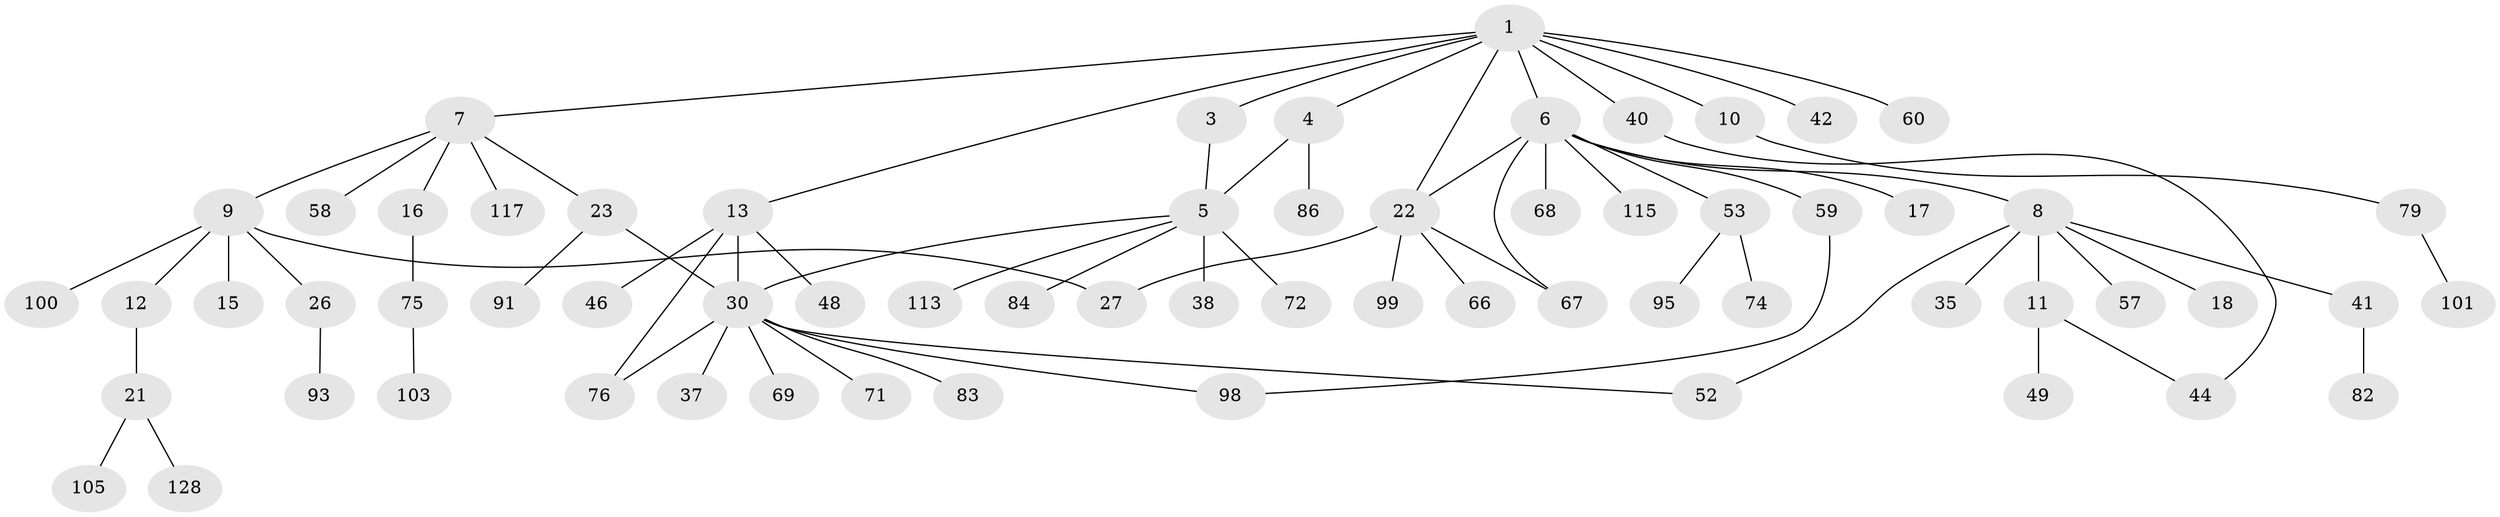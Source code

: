 // original degree distribution, {6: 0.04580152671755725, 2: 0.3435114503816794, 4: 0.04580152671755725, 7: 0.015267175572519083, 3: 0.12213740458015267, 1: 0.40458015267175573, 5: 0.022900763358778626}
// Generated by graph-tools (version 1.1) at 2025/17/03/04/25 18:17:02]
// undirected, 65 vertices, 74 edges
graph export_dot {
graph [start="1"]
  node [color=gray90,style=filled];
  1 [super="+2"];
  3 [super="+31"];
  4 [super="+25+77"];
  5 [super="+87+56+54+29"];
  6 [super="+14+50+39+34"];
  7;
  8;
  9 [super="+107+19"];
  10 [super="+36+28"];
  11 [super="+43+104+65"];
  12;
  13 [super="+24"];
  15;
  16;
  17 [super="+62"];
  18;
  21;
  22 [super="+55"];
  23 [super="+90"];
  26 [super="+61"];
  27 [super="+89"];
  30 [super="+120+51"];
  35;
  37 [super="+123"];
  38;
  40;
  41 [super="+64"];
  42;
  44 [super="+70"];
  46;
  48;
  49 [super="+130"];
  52 [super="+85"];
  53 [super="+63+106"];
  57 [super="+126+88"];
  58 [super="+122"];
  59 [super="+80"];
  60;
  66;
  67 [super="+124"];
  68 [super="+96"];
  69 [super="+114"];
  71;
  72;
  74;
  75 [super="+78"];
  76;
  79;
  82;
  83;
  84 [super="+102"];
  86 [super="+97"];
  91;
  93 [super="+94"];
  95;
  98 [super="+112"];
  99;
  100;
  101;
  103 [super="+108"];
  105;
  113;
  115;
  117;
  128;
  1 -- 6;
  1 -- 10;
  1 -- 22;
  1 -- 40;
  1 -- 42;
  1 -- 3;
  1 -- 4;
  1 -- 7;
  1 -- 60;
  1 -- 13;
  3 -- 5;
  4 -- 5;
  4 -- 86;
  5 -- 30;
  5 -- 38;
  5 -- 113;
  5 -- 84;
  5 -- 72;
  6 -- 8;
  6 -- 17;
  6 -- 115;
  6 -- 22;
  6 -- 68;
  6 -- 53;
  6 -- 59;
  6 -- 67;
  7 -- 9;
  7 -- 16;
  7 -- 23;
  7 -- 58;
  7 -- 117;
  8 -- 11;
  8 -- 18;
  8 -- 35;
  8 -- 41;
  8 -- 52;
  8 -- 57;
  9 -- 12;
  9 -- 15;
  9 -- 27;
  9 -- 26;
  9 -- 100;
  10 -- 79;
  11 -- 49;
  11 -- 44;
  12 -- 21;
  13 -- 48;
  13 -- 30;
  13 -- 76;
  13 -- 46;
  16 -- 75;
  21 -- 105;
  21 -- 128;
  22 -- 66;
  22 -- 99;
  22 -- 67;
  22 -- 27;
  23 -- 91;
  23 -- 30;
  26 -- 93;
  30 -- 37;
  30 -- 69;
  30 -- 83;
  30 -- 76;
  30 -- 71;
  30 -- 98;
  30 -- 52;
  40 -- 44;
  41 -- 82;
  53 -- 74;
  53 -- 95;
  59 -- 98;
  75 -- 103;
  79 -- 101;
}
